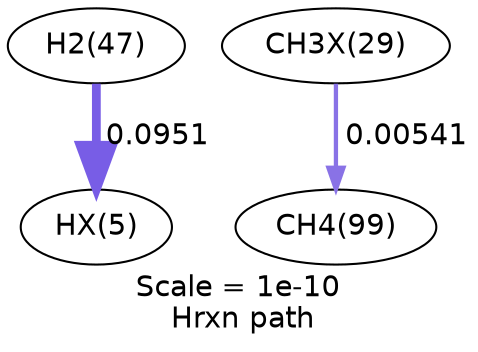 digraph reaction_paths {
center=1;
s9 -> s17[fontname="Helvetica", style="setlinewidth(4.22)", arrowsize=2.11, color="0.7, 0.595, 0.9"
, label=" 0.0951"];
s19 -> s13[fontname="Helvetica", style="setlinewidth(2.06)", arrowsize=1.03, color="0.7, 0.505, 0.9"
, label=" 0.00541"];
s9 [ fontname="Helvetica", label="H2(47)"];
s13 [ fontname="Helvetica", label="CH4(99)"];
s17 [ fontname="Helvetica", label="HX(5)"];
s19 [ fontname="Helvetica", label="CH3X(29)"];
 label = "Scale = 1e-10\l Hrxn path";
 fontname = "Helvetica";
}
